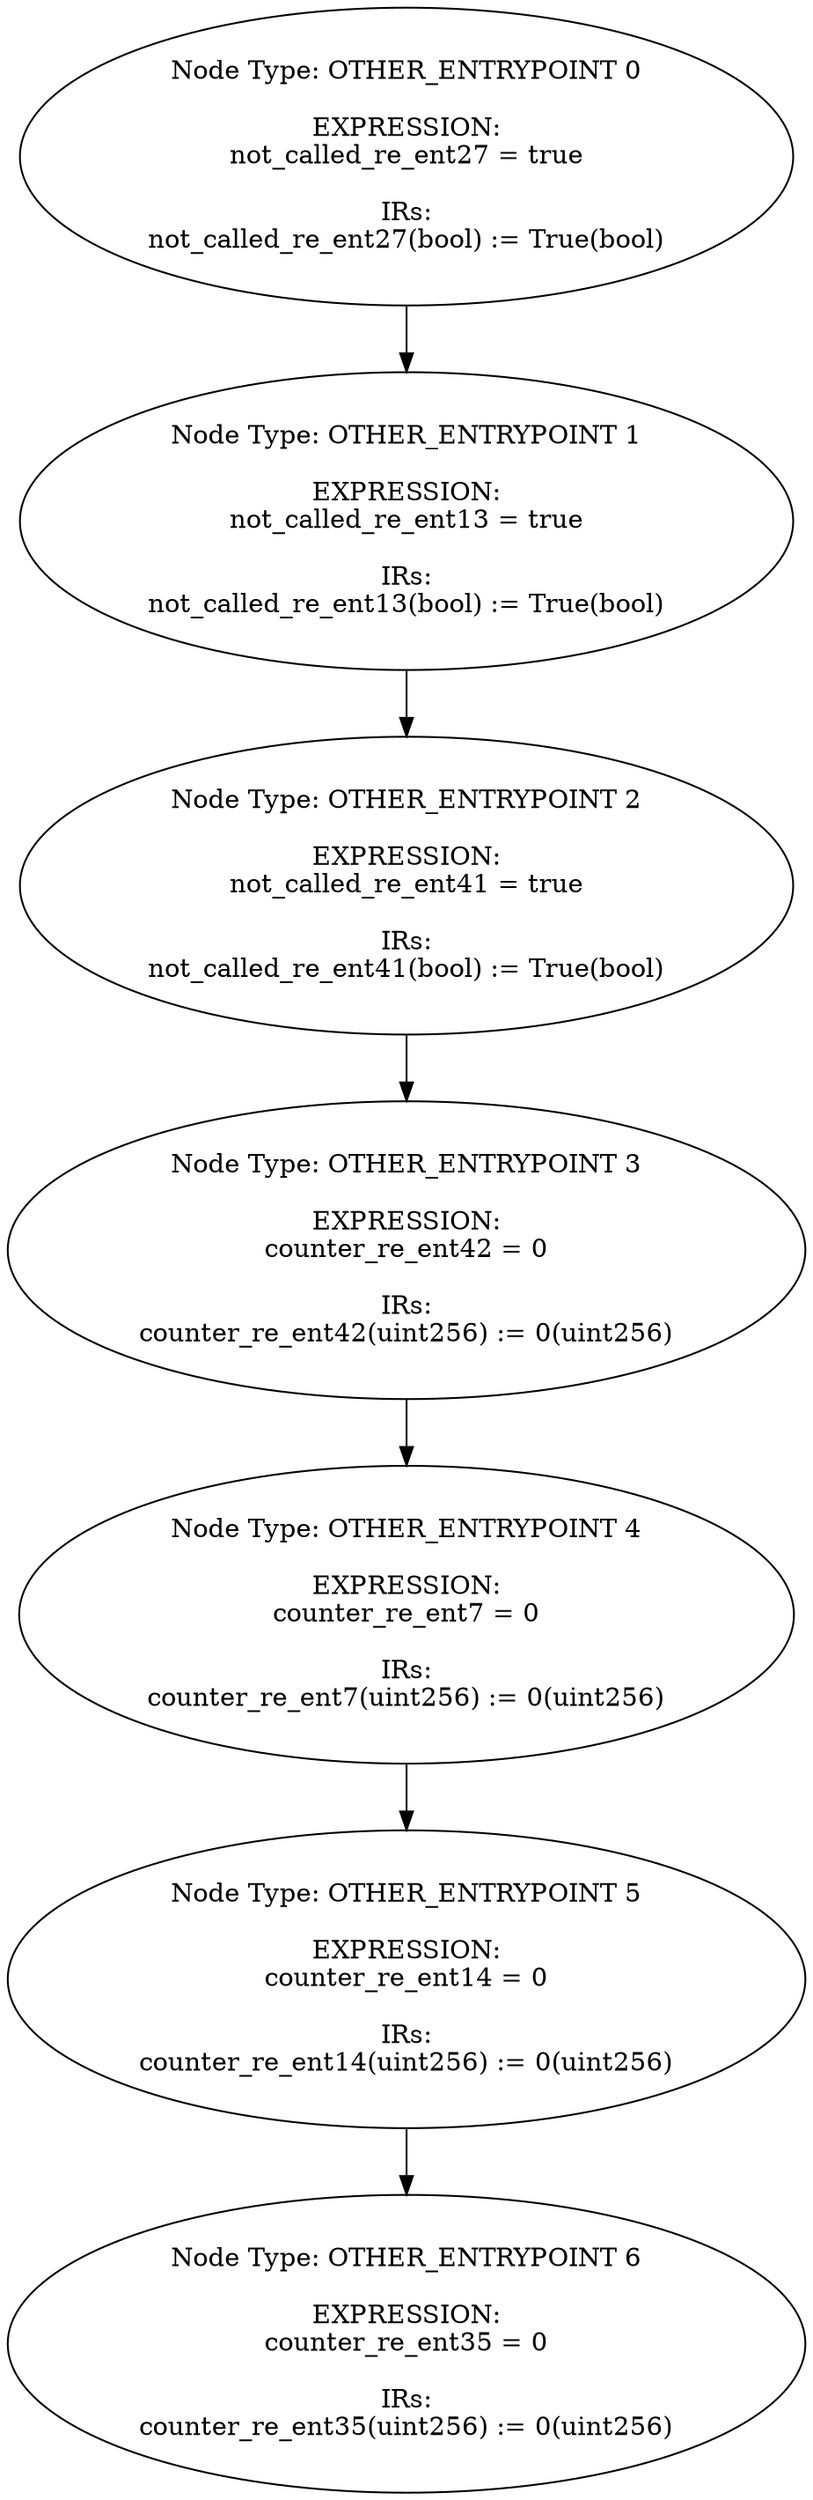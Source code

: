 digraph{
0[label="Node Type: OTHER_ENTRYPOINT 0

EXPRESSION:
not_called_re_ent27 = true

IRs:
not_called_re_ent27(bool) := True(bool)"];
0->1;
1[label="Node Type: OTHER_ENTRYPOINT 1

EXPRESSION:
not_called_re_ent13 = true

IRs:
not_called_re_ent13(bool) := True(bool)"];
1->2;
2[label="Node Type: OTHER_ENTRYPOINT 2

EXPRESSION:
not_called_re_ent41 = true

IRs:
not_called_re_ent41(bool) := True(bool)"];
2->3;
3[label="Node Type: OTHER_ENTRYPOINT 3

EXPRESSION:
counter_re_ent42 = 0

IRs:
counter_re_ent42(uint256) := 0(uint256)"];
3->4;
4[label="Node Type: OTHER_ENTRYPOINT 4

EXPRESSION:
counter_re_ent7 = 0

IRs:
counter_re_ent7(uint256) := 0(uint256)"];
4->5;
5[label="Node Type: OTHER_ENTRYPOINT 5

EXPRESSION:
counter_re_ent14 = 0

IRs:
counter_re_ent14(uint256) := 0(uint256)"];
5->6;
6[label="Node Type: OTHER_ENTRYPOINT 6

EXPRESSION:
counter_re_ent35 = 0

IRs:
counter_re_ent35(uint256) := 0(uint256)"];
}
